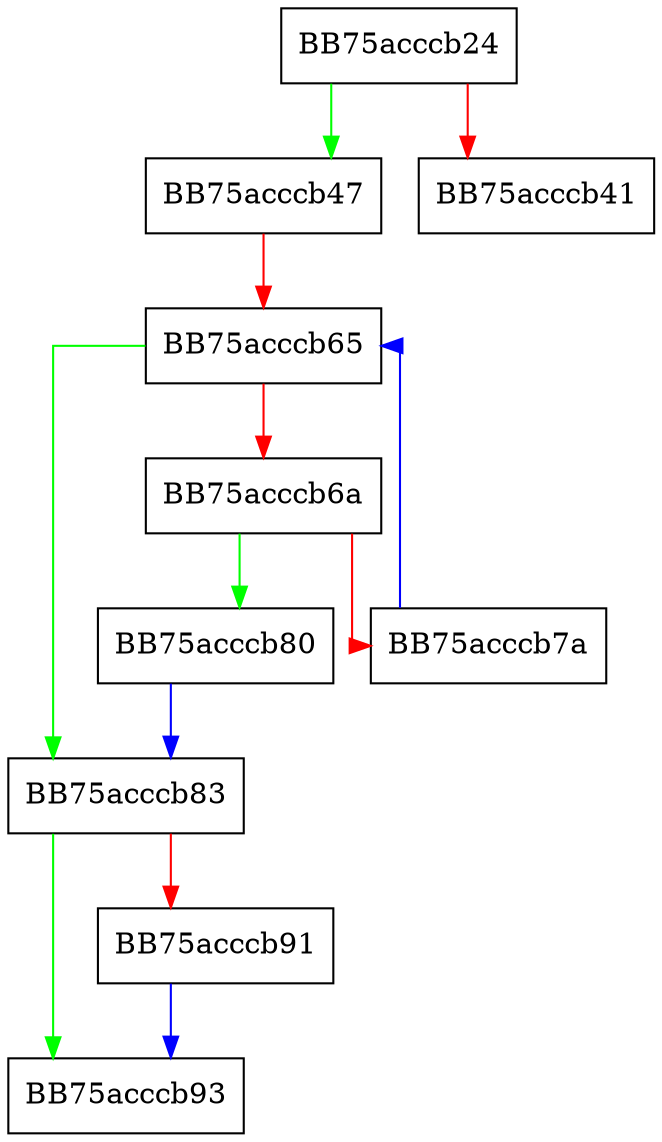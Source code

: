 digraph named_subexpression_index {
  node [shape="box"];
  graph [splines=ortho];
  BB75acccb24 -> BB75acccb47 [color="green"];
  BB75acccb24 -> BB75acccb41 [color="red"];
  BB75acccb47 -> BB75acccb65 [color="red"];
  BB75acccb65 -> BB75acccb83 [color="green"];
  BB75acccb65 -> BB75acccb6a [color="red"];
  BB75acccb6a -> BB75acccb80 [color="green"];
  BB75acccb6a -> BB75acccb7a [color="red"];
  BB75acccb7a -> BB75acccb65 [color="blue"];
  BB75acccb80 -> BB75acccb83 [color="blue"];
  BB75acccb83 -> BB75acccb93 [color="green"];
  BB75acccb83 -> BB75acccb91 [color="red"];
  BB75acccb91 -> BB75acccb93 [color="blue"];
}